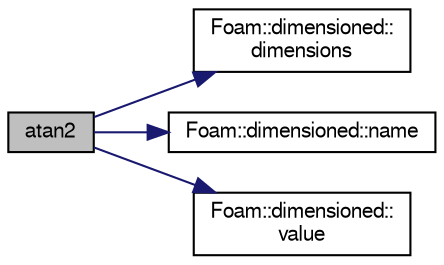 digraph "atan2"
{
  bgcolor="transparent";
  edge [fontname="FreeSans",fontsize="10",labelfontname="FreeSans",labelfontsize="10"];
  node [fontname="FreeSans",fontsize="10",shape=record];
  rankdir="LR";
  Node39546 [label="atan2",height=0.2,width=0.4,color="black", fillcolor="grey75", style="filled", fontcolor="black"];
  Node39546 -> Node39547 [color="midnightblue",fontsize="10",style="solid",fontname="FreeSans"];
  Node39547 [label="Foam::dimensioned::\ldimensions",height=0.2,width=0.4,color="black",URL="$a26366.html#a512673c2674ca2d38885f1bb5f6994fb",tooltip="Return const reference to dimensions. "];
  Node39546 -> Node39548 [color="midnightblue",fontsize="10",style="solid",fontname="FreeSans"];
  Node39548 [label="Foam::dimensioned::name",height=0.2,width=0.4,color="black",URL="$a26366.html#ade4113569ef0db70665fded275a5e38e",tooltip="Return const reference to name. "];
  Node39546 -> Node39549 [color="midnightblue",fontsize="10",style="solid",fontname="FreeSans"];
  Node39549 [label="Foam::dimensioned::\lvalue",height=0.2,width=0.4,color="black",URL="$a26366.html#a7948200a26c85fc3a83ffa510a91d668",tooltip="Return const reference to value. "];
}
